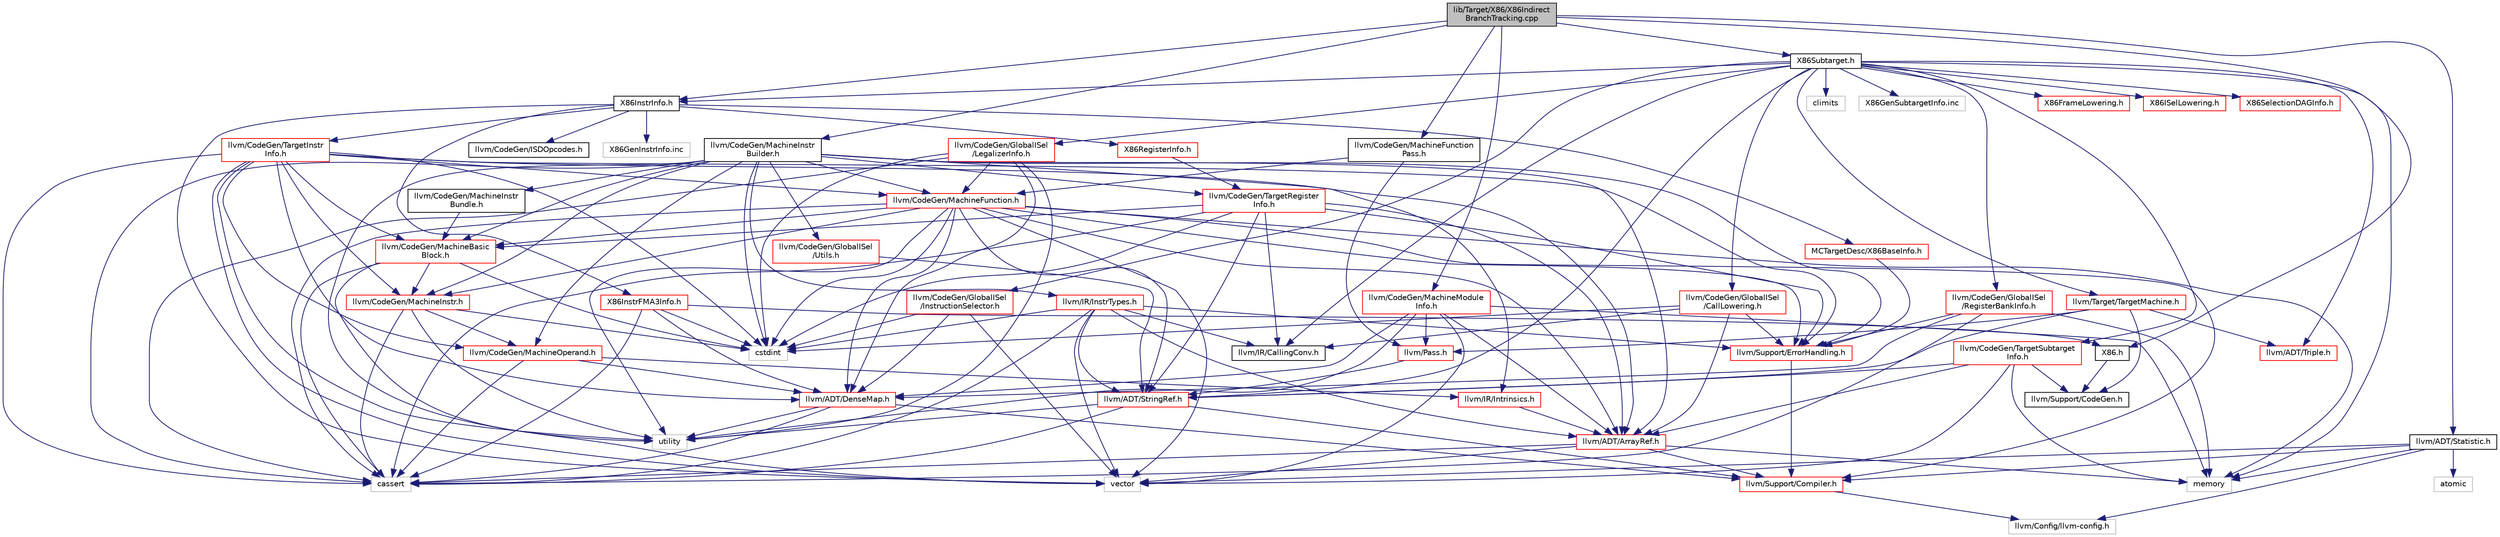 digraph "lib/Target/X86/X86IndirectBranchTracking.cpp"
{
 // LATEX_PDF_SIZE
  bgcolor="transparent";
  edge [fontname="Helvetica",fontsize="10",labelfontname="Helvetica",labelfontsize="10"];
  node [fontname="Helvetica",fontsize="10",shape="box"];
  Node1 [label="lib/Target/X86/X86Indirect\lBranchTracking.cpp",height=0.2,width=0.4,color="black", fillcolor="grey75", style="filled", fontcolor="black",tooltip=" "];
  Node1 -> Node2 [color="midnightblue",fontsize="10",style="solid",fontname="Helvetica"];
  Node2 [label="X86.h",height=0.2,width=0.4,color="black",URL="$X86_8h.html",tooltip=" "];
  Node2 -> Node3 [color="midnightblue",fontsize="10",style="solid",fontname="Helvetica"];
  Node3 [label="llvm/Support/CodeGen.h",height=0.2,width=0.4,color="black",URL="$CodeGen_8h.html",tooltip=" "];
  Node1 -> Node4 [color="midnightblue",fontsize="10",style="solid",fontname="Helvetica"];
  Node4 [label="X86InstrInfo.h",height=0.2,width=0.4,color="black",URL="$X86InstrInfo_8h.html",tooltip=" "];
  Node4 -> Node5 [color="midnightblue",fontsize="10",style="solid",fontname="Helvetica"];
  Node5 [label="MCTargetDesc/X86BaseInfo.h",height=0.2,width=0.4,color="red",URL="$X86BaseInfo_8h.html",tooltip=" "];
  Node5 -> Node43 [color="midnightblue",fontsize="10",style="solid",fontname="Helvetica"];
  Node43 [label="llvm/Support/ErrorHandling.h",height=0.2,width=0.4,color="red",URL="$llvm_2Support_2ErrorHandling_8h.html",tooltip=" "];
  Node43 -> Node22 [color="midnightblue",fontsize="10",style="solid",fontname="Helvetica"];
  Node22 [label="llvm/Support/Compiler.h",height=0.2,width=0.4,color="red",URL="$Compiler_8h.html",tooltip=" "];
  Node22 -> Node23 [color="midnightblue",fontsize="10",style="solid",fontname="Helvetica"];
  Node23 [label="llvm/Config/llvm-config.h",height=0.2,width=0.4,color="grey75",tooltip=" "];
  Node4 -> Node109 [color="midnightblue",fontsize="10",style="solid",fontname="Helvetica"];
  Node109 [label="X86InstrFMA3Info.h",height=0.2,width=0.4,color="red",URL="$X86InstrFMA3Info_8h.html",tooltip=" "];
  Node109 -> Node2 [color="midnightblue",fontsize="10",style="solid",fontname="Helvetica"];
  Node109 -> Node58 [color="midnightblue",fontsize="10",style="solid",fontname="Helvetica"];
  Node58 [label="llvm/ADT/DenseMap.h",height=0.2,width=0.4,color="red",URL="$DenseMap_8h.html",tooltip=" "];
  Node58 -> Node22 [color="midnightblue",fontsize="10",style="solid",fontname="Helvetica"];
  Node58 -> Node29 [color="midnightblue",fontsize="10",style="solid",fontname="Helvetica"];
  Node29 [label="cassert",height=0.2,width=0.4,color="grey75",tooltip=" "];
  Node58 -> Node28 [color="midnightblue",fontsize="10",style="solid",fontname="Helvetica"];
  Node28 [label="utility",height=0.2,width=0.4,color="grey75",tooltip=" "];
  Node109 -> Node29 [color="midnightblue",fontsize="10",style="solid",fontname="Helvetica"];
  Node109 -> Node49 [color="midnightblue",fontsize="10",style="solid",fontname="Helvetica"];
  Node49 [label="cstdint",height=0.2,width=0.4,color="grey75",tooltip=" "];
  Node4 -> Node111 [color="midnightblue",fontsize="10",style="solid",fontname="Helvetica"];
  Node111 [label="X86RegisterInfo.h",height=0.2,width=0.4,color="red",URL="$X86RegisterInfo_8h.html",tooltip=" "];
  Node111 -> Node112 [color="midnightblue",fontsize="10",style="solid",fontname="Helvetica"];
  Node112 [label="llvm/CodeGen/TargetRegister\lInfo.h",height=0.2,width=0.4,color="red",URL="$TargetRegisterInfo_8h.html",tooltip=" "];
  Node112 -> Node8 [color="midnightblue",fontsize="10",style="solid",fontname="Helvetica"];
  Node8 [label="llvm/ADT/ArrayRef.h",height=0.2,width=0.4,color="red",URL="$ArrayRef_8h.html",tooltip=" "];
  Node8 -> Node22 [color="midnightblue",fontsize="10",style="solid",fontname="Helvetica"];
  Node8 -> Node29 [color="midnightblue",fontsize="10",style="solid",fontname="Helvetica"];
  Node8 -> Node30 [color="midnightblue",fontsize="10",style="solid",fontname="Helvetica"];
  Node30 [label="memory",height=0.2,width=0.4,color="grey75",tooltip=" "];
  Node8 -> Node57 [color="midnightblue",fontsize="10",style="solid",fontname="Helvetica"];
  Node57 [label="vector",height=0.2,width=0.4,color="grey75",tooltip=" "];
  Node112 -> Node18 [color="midnightblue",fontsize="10",style="solid",fontname="Helvetica"];
  Node18 [label="llvm/ADT/StringRef.h",height=0.2,width=0.4,color="red",URL="$StringRef_8h.html",tooltip=" "];
  Node18 -> Node22 [color="midnightblue",fontsize="10",style="solid",fontname="Helvetica"];
  Node18 -> Node29 [color="midnightblue",fontsize="10",style="solid",fontname="Helvetica"];
  Node18 -> Node28 [color="midnightblue",fontsize="10",style="solid",fontname="Helvetica"];
  Node112 -> Node113 [color="midnightblue",fontsize="10",style="solid",fontname="Helvetica"];
  Node113 [label="llvm/CodeGen/MachineBasic\lBlock.h",height=0.2,width=0.4,color="red",URL="$MachineBasicBlock_8h.html",tooltip=" "];
  Node113 -> Node119 [color="midnightblue",fontsize="10",style="solid",fontname="Helvetica"];
  Node119 [label="llvm/CodeGen/MachineInstr.h",height=0.2,width=0.4,color="red",URL="$MachineInstr_8h.html",tooltip=" "];
  Node119 -> Node203 [color="midnightblue",fontsize="10",style="solid",fontname="Helvetica"];
  Node203 [label="llvm/CodeGen/MachineOperand.h",height=0.2,width=0.4,color="red",URL="$MachineOperand_8h.html",tooltip=" "];
  Node203 -> Node58 [color="midnightblue",fontsize="10",style="solid",fontname="Helvetica"];
  Node203 -> Node205 [color="midnightblue",fontsize="10",style="solid",fontname="Helvetica"];
  Node205 [label="llvm/IR/Intrinsics.h",height=0.2,width=0.4,color="red",URL="$Intrinsics_8h.html",tooltip=" "];
  Node205 -> Node8 [color="midnightblue",fontsize="10",style="solid",fontname="Helvetica"];
  Node203 -> Node29 [color="midnightblue",fontsize="10",style="solid",fontname="Helvetica"];
  Node119 -> Node29 [color="midnightblue",fontsize="10",style="solid",fontname="Helvetica"];
  Node119 -> Node49 [color="midnightblue",fontsize="10",style="solid",fontname="Helvetica"];
  Node119 -> Node28 [color="midnightblue",fontsize="10",style="solid",fontname="Helvetica"];
  Node113 -> Node29 [color="midnightblue",fontsize="10",style="solid",fontname="Helvetica"];
  Node113 -> Node49 [color="midnightblue",fontsize="10",style="solid",fontname="Helvetica"];
  Node113 -> Node57 [color="midnightblue",fontsize="10",style="solid",fontname="Helvetica"];
  Node112 -> Node153 [color="midnightblue",fontsize="10",style="solid",fontname="Helvetica"];
  Node153 [label="llvm/IR/CallingConv.h",height=0.2,width=0.4,color="black",URL="$CallingConv_8h.html",tooltip=" "];
  Node112 -> Node43 [color="midnightblue",fontsize="10",style="solid",fontname="Helvetica"];
  Node112 -> Node29 [color="midnightblue",fontsize="10",style="solid",fontname="Helvetica"];
  Node112 -> Node49 [color="midnightblue",fontsize="10",style="solid",fontname="Helvetica"];
  Node4 -> Node222 [color="midnightblue",fontsize="10",style="solid",fontname="Helvetica"];
  Node222 [label="llvm/CodeGen/ISDOpcodes.h",height=0.2,width=0.4,color="black",URL="$ISDOpcodes_8h.html",tooltip=" "];
  Node4 -> Node223 [color="midnightblue",fontsize="10",style="solid",fontname="Helvetica"];
  Node223 [label="llvm/CodeGen/TargetInstr\lInfo.h",height=0.2,width=0.4,color="red",URL="$TargetInstrInfo_8h.html",tooltip=" "];
  Node223 -> Node8 [color="midnightblue",fontsize="10",style="solid",fontname="Helvetica"];
  Node223 -> Node58 [color="midnightblue",fontsize="10",style="solid",fontname="Helvetica"];
  Node223 -> Node113 [color="midnightblue",fontsize="10",style="solid",fontname="Helvetica"];
  Node223 -> Node231 [color="midnightblue",fontsize="10",style="solid",fontname="Helvetica"];
  Node231 [label="llvm/CodeGen/MachineFunction.h",height=0.2,width=0.4,color="red",URL="$MachineFunction_8h.html",tooltip=" "];
  Node231 -> Node8 [color="midnightblue",fontsize="10",style="solid",fontname="Helvetica"];
  Node231 -> Node58 [color="midnightblue",fontsize="10",style="solid",fontname="Helvetica"];
  Node231 -> Node18 [color="midnightblue",fontsize="10",style="solid",fontname="Helvetica"];
  Node231 -> Node113 [color="midnightblue",fontsize="10",style="solid",fontname="Helvetica"];
  Node231 -> Node119 [color="midnightblue",fontsize="10",style="solid",fontname="Helvetica"];
  Node231 -> Node22 [color="midnightblue",fontsize="10",style="solid",fontname="Helvetica"];
  Node231 -> Node43 [color="midnightblue",fontsize="10",style="solid",fontname="Helvetica"];
  Node231 -> Node29 [color="midnightblue",fontsize="10",style="solid",fontname="Helvetica"];
  Node231 -> Node49 [color="midnightblue",fontsize="10",style="solid",fontname="Helvetica"];
  Node231 -> Node30 [color="midnightblue",fontsize="10",style="solid",fontname="Helvetica"];
  Node231 -> Node28 [color="midnightblue",fontsize="10",style="solid",fontname="Helvetica"];
  Node231 -> Node57 [color="midnightblue",fontsize="10",style="solid",fontname="Helvetica"];
  Node223 -> Node119 [color="midnightblue",fontsize="10",style="solid",fontname="Helvetica"];
  Node223 -> Node203 [color="midnightblue",fontsize="10",style="solid",fontname="Helvetica"];
  Node223 -> Node43 [color="midnightblue",fontsize="10",style="solid",fontname="Helvetica"];
  Node223 -> Node29 [color="midnightblue",fontsize="10",style="solid",fontname="Helvetica"];
  Node223 -> Node49 [color="midnightblue",fontsize="10",style="solid",fontname="Helvetica"];
  Node223 -> Node28 [color="midnightblue",fontsize="10",style="solid",fontname="Helvetica"];
  Node223 -> Node57 [color="midnightblue",fontsize="10",style="solid",fontname="Helvetica"];
  Node4 -> Node57 [color="midnightblue",fontsize="10",style="solid",fontname="Helvetica"];
  Node4 -> Node103 [color="midnightblue",fontsize="10",style="solid",fontname="Helvetica"];
  Node103 [label="X86GenInstrInfo.inc",height=0.2,width=0.4,color="grey75",tooltip=" "];
  Node1 -> Node255 [color="midnightblue",fontsize="10",style="solid",fontname="Helvetica"];
  Node255 [label="X86Subtarget.h",height=0.2,width=0.4,color="black",URL="$X86Subtarget_8h.html",tooltip=" "];
  Node255 -> Node256 [color="midnightblue",fontsize="10",style="solid",fontname="Helvetica"];
  Node256 [label="X86FrameLowering.h",height=0.2,width=0.4,color="red",URL="$X86FrameLowering_8h.html",tooltip=" "];
  Node255 -> Node258 [color="midnightblue",fontsize="10",style="solid",fontname="Helvetica"];
  Node258 [label="X86ISelLowering.h",height=0.2,width=0.4,color="red",URL="$X86ISelLowering_8h.html",tooltip=" "];
  Node255 -> Node4 [color="midnightblue",fontsize="10",style="solid",fontname="Helvetica"];
  Node255 -> Node284 [color="midnightblue",fontsize="10",style="solid",fontname="Helvetica"];
  Node284 [label="X86SelectionDAGInfo.h",height=0.2,width=0.4,color="red",URL="$X86SelectionDAGInfo_8h.html",tooltip=" "];
  Node255 -> Node18 [color="midnightblue",fontsize="10",style="solid",fontname="Helvetica"];
  Node255 -> Node93 [color="midnightblue",fontsize="10",style="solid",fontname="Helvetica"];
  Node93 [label="llvm/ADT/Triple.h",height=0.2,width=0.4,color="red",URL="$Triple_8h.html",tooltip=" "];
  Node255 -> Node286 [color="midnightblue",fontsize="10",style="solid",fontname="Helvetica"];
  Node286 [label="llvm/CodeGen/GlobalISel\l/CallLowering.h",height=0.2,width=0.4,color="red",URL="$CallLowering_8h.html",tooltip="This file describes how to lower LLVM calls to machine code calls."];
  Node286 -> Node8 [color="midnightblue",fontsize="10",style="solid",fontname="Helvetica"];
  Node286 -> Node153 [color="midnightblue",fontsize="10",style="solid",fontname="Helvetica"];
  Node286 -> Node43 [color="midnightblue",fontsize="10",style="solid",fontname="Helvetica"];
  Node286 -> Node49 [color="midnightblue",fontsize="10",style="solid",fontname="Helvetica"];
  Node255 -> Node287 [color="midnightblue",fontsize="10",style="solid",fontname="Helvetica"];
  Node287 [label="llvm/CodeGen/GlobalISel\l/InstructionSelector.h",height=0.2,width=0.4,color="red",URL="$InstructionSelector_8h.html",tooltip=" "];
  Node287 -> Node58 [color="midnightblue",fontsize="10",style="solid",fontname="Helvetica"];
  Node287 -> Node49 [color="midnightblue",fontsize="10",style="solid",fontname="Helvetica"];
  Node287 -> Node57 [color="midnightblue",fontsize="10",style="solid",fontname="Helvetica"];
  Node255 -> Node289 [color="midnightblue",fontsize="10",style="solid",fontname="Helvetica"];
  Node289 [label="llvm/CodeGen/GlobalISel\l/LegalizerInfo.h",height=0.2,width=0.4,color="red",URL="$LegalizerInfo_8h.html",tooltip=" "];
  Node289 -> Node58 [color="midnightblue",fontsize="10",style="solid",fontname="Helvetica"];
  Node289 -> Node231 [color="midnightblue",fontsize="10",style="solid",fontname="Helvetica"];
  Node289 -> Node29 [color="midnightblue",fontsize="10",style="solid",fontname="Helvetica"];
  Node289 -> Node49 [color="midnightblue",fontsize="10",style="solid",fontname="Helvetica"];
  Node289 -> Node28 [color="midnightblue",fontsize="10",style="solid",fontname="Helvetica"];
  Node255 -> Node292 [color="midnightblue",fontsize="10",style="solid",fontname="Helvetica"];
  Node292 [label="llvm/CodeGen/GlobalISel\l/RegisterBankInfo.h",height=0.2,width=0.4,color="red",URL="$RegisterBankInfo_8h.html",tooltip=" "];
  Node292 -> Node58 [color="midnightblue",fontsize="10",style="solid",fontname="Helvetica"];
  Node292 -> Node43 [color="midnightblue",fontsize="10",style="solid",fontname="Helvetica"];
  Node292 -> Node29 [color="midnightblue",fontsize="10",style="solid",fontname="Helvetica"];
  Node292 -> Node30 [color="midnightblue",fontsize="10",style="solid",fontname="Helvetica"];
  Node255 -> Node235 [color="midnightblue",fontsize="10",style="solid",fontname="Helvetica"];
  Node235 [label="llvm/CodeGen/TargetSubtarget\lInfo.h",height=0.2,width=0.4,color="red",URL="$TargetSubtargetInfo_8h.html",tooltip=" "];
  Node235 -> Node8 [color="midnightblue",fontsize="10",style="solid",fontname="Helvetica"];
  Node235 -> Node18 [color="midnightblue",fontsize="10",style="solid",fontname="Helvetica"];
  Node235 -> Node3 [color="midnightblue",fontsize="10",style="solid",fontname="Helvetica"];
  Node235 -> Node30 [color="midnightblue",fontsize="10",style="solid",fontname="Helvetica"];
  Node235 -> Node57 [color="midnightblue",fontsize="10",style="solid",fontname="Helvetica"];
  Node255 -> Node153 [color="midnightblue",fontsize="10",style="solid",fontname="Helvetica"];
  Node255 -> Node281 [color="midnightblue",fontsize="10",style="solid",fontname="Helvetica"];
  Node281 [label="llvm/Target/TargetMachine.h",height=0.2,width=0.4,color="red",URL="$llvm_2Target_2TargetMachine_8h.html",tooltip=" "];
  Node281 -> Node18 [color="midnightblue",fontsize="10",style="solid",fontname="Helvetica"];
  Node281 -> Node93 [color="midnightblue",fontsize="10",style="solid",fontname="Helvetica"];
  Node281 -> Node172 [color="midnightblue",fontsize="10",style="solid",fontname="Helvetica"];
  Node172 [label="llvm/Pass.h",height=0.2,width=0.4,color="red",URL="$Pass_8h.html",tooltip=" "];
  Node172 -> Node18 [color="midnightblue",fontsize="10",style="solid",fontname="Helvetica"];
  Node281 -> Node3 [color="midnightblue",fontsize="10",style="solid",fontname="Helvetica"];
  Node255 -> Node39 [color="midnightblue",fontsize="10",style="solid",fontname="Helvetica"];
  Node39 [label="climits",height=0.2,width=0.4,color="grey75",tooltip=" "];
  Node255 -> Node30 [color="midnightblue",fontsize="10",style="solid",fontname="Helvetica"];
  Node255 -> Node104 [color="midnightblue",fontsize="10",style="solid",fontname="Helvetica"];
  Node104 [label="X86GenSubtargetInfo.inc",height=0.2,width=0.4,color="grey75",tooltip=" "];
  Node1 -> Node293 [color="midnightblue",fontsize="10",style="solid",fontname="Helvetica"];
  Node293 [label="llvm/ADT/Statistic.h",height=0.2,width=0.4,color="black",URL="$Statistic_8h.html",tooltip=" "];
  Node293 -> Node23 [color="midnightblue",fontsize="10",style="solid",fontname="Helvetica"];
  Node293 -> Node22 [color="midnightblue",fontsize="10",style="solid",fontname="Helvetica"];
  Node293 -> Node149 [color="midnightblue",fontsize="10",style="solid",fontname="Helvetica"];
  Node149 [label="atomic",height=0.2,width=0.4,color="grey75",tooltip=" "];
  Node293 -> Node30 [color="midnightblue",fontsize="10",style="solid",fontname="Helvetica"];
  Node293 -> Node57 [color="midnightblue",fontsize="10",style="solid",fontname="Helvetica"];
  Node1 -> Node249 [color="midnightblue",fontsize="10",style="solid",fontname="Helvetica"];
  Node249 [label="llvm/CodeGen/MachineFunction\lPass.h",height=0.2,width=0.4,color="black",URL="$MachineFunctionPass_8h.html",tooltip=" "];
  Node249 -> Node231 [color="midnightblue",fontsize="10",style="solid",fontname="Helvetica"];
  Node249 -> Node172 [color="midnightblue",fontsize="10",style="solid",fontname="Helvetica"];
  Node1 -> Node294 [color="midnightblue",fontsize="10",style="solid",fontname="Helvetica"];
  Node294 [label="llvm/CodeGen/MachineInstr\lBuilder.h",height=0.2,width=0.4,color="black",URL="$MachineInstrBuilder_8h.html",tooltip=" "];
  Node294 -> Node8 [color="midnightblue",fontsize="10",style="solid",fontname="Helvetica"];
  Node294 -> Node295 [color="midnightblue",fontsize="10",style="solid",fontname="Helvetica"];
  Node295 [label="llvm/CodeGen/GlobalISel\l/Utils.h",height=0.2,width=0.4,color="red",URL="$llvm_2CodeGen_2GlobalISel_2Utils_8h.html",tooltip=" "];
  Node295 -> Node18 [color="midnightblue",fontsize="10",style="solid",fontname="Helvetica"];
  Node294 -> Node113 [color="midnightblue",fontsize="10",style="solid",fontname="Helvetica"];
  Node294 -> Node231 [color="midnightblue",fontsize="10",style="solid",fontname="Helvetica"];
  Node294 -> Node119 [color="midnightblue",fontsize="10",style="solid",fontname="Helvetica"];
  Node294 -> Node234 [color="midnightblue",fontsize="10",style="solid",fontname="Helvetica"];
  Node234 [label="llvm/CodeGen/MachineInstr\lBundle.h",height=0.2,width=0.4,color="black",URL="$MachineInstrBundle_8h.html",tooltip=" "];
  Node234 -> Node113 [color="midnightblue",fontsize="10",style="solid",fontname="Helvetica"];
  Node294 -> Node203 [color="midnightblue",fontsize="10",style="solid",fontname="Helvetica"];
  Node294 -> Node112 [color="midnightblue",fontsize="10",style="solid",fontname="Helvetica"];
  Node294 -> Node164 [color="midnightblue",fontsize="10",style="solid",fontname="Helvetica"];
  Node164 [label="llvm/IR/InstrTypes.h",height=0.2,width=0.4,color="red",URL="$InstrTypes_8h.html",tooltip=" "];
  Node164 -> Node8 [color="midnightblue",fontsize="10",style="solid",fontname="Helvetica"];
  Node164 -> Node18 [color="midnightblue",fontsize="10",style="solid",fontname="Helvetica"];
  Node164 -> Node153 [color="midnightblue",fontsize="10",style="solid",fontname="Helvetica"];
  Node164 -> Node43 [color="midnightblue",fontsize="10",style="solid",fontname="Helvetica"];
  Node164 -> Node29 [color="midnightblue",fontsize="10",style="solid",fontname="Helvetica"];
  Node164 -> Node49 [color="midnightblue",fontsize="10",style="solid",fontname="Helvetica"];
  Node164 -> Node57 [color="midnightblue",fontsize="10",style="solid",fontname="Helvetica"];
  Node294 -> Node205 [color="midnightblue",fontsize="10",style="solid",fontname="Helvetica"];
  Node294 -> Node43 [color="midnightblue",fontsize="10",style="solid",fontname="Helvetica"];
  Node294 -> Node29 [color="midnightblue",fontsize="10",style="solid",fontname="Helvetica"];
  Node294 -> Node49 [color="midnightblue",fontsize="10",style="solid",fontname="Helvetica"];
  Node294 -> Node28 [color="midnightblue",fontsize="10",style="solid",fontname="Helvetica"];
  Node1 -> Node296 [color="midnightblue",fontsize="10",style="solid",fontname="Helvetica"];
  Node296 [label="llvm/CodeGen/MachineModule\lInfo.h",height=0.2,width=0.4,color="red",URL="$MachineModuleInfo_8h.html",tooltip=" "];
  Node296 -> Node8 [color="midnightblue",fontsize="10",style="solid",fontname="Helvetica"];
  Node296 -> Node58 [color="midnightblue",fontsize="10",style="solid",fontname="Helvetica"];
  Node296 -> Node172 [color="midnightblue",fontsize="10",style="solid",fontname="Helvetica"];
  Node296 -> Node30 [color="midnightblue",fontsize="10",style="solid",fontname="Helvetica"];
  Node296 -> Node28 [color="midnightblue",fontsize="10",style="solid",fontname="Helvetica"];
  Node296 -> Node57 [color="midnightblue",fontsize="10",style="solid",fontname="Helvetica"];
}
